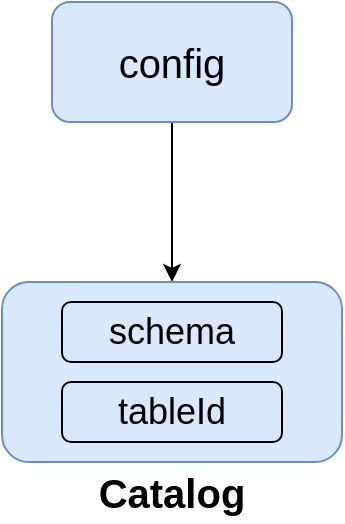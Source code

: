 <mxfile version="21.2.1" type="device" pages="2">
  <diagram id="gF35a53L1GS6SCIksJZA" name="第 1 页">
    <mxGraphModel dx="1416" dy="818" grid="1" gridSize="10" guides="1" tooltips="1" connect="1" arrows="1" fold="1" page="1" pageScale="1" pageWidth="827" pageHeight="1169" math="0" shadow="0">
      <root>
        <mxCell id="0" />
        <mxCell id="1" parent="0" />
        <mxCell id="zOEAQxSs_NhMP4jMem16-3" value="" style="edgeStyle=orthogonalEdgeStyle;rounded=0;orthogonalLoop=1;jettySize=auto;html=1;" edge="1" parent="1" source="zOEAQxSs_NhMP4jMem16-1" target="zOEAQxSs_NhMP4jMem16-2">
          <mxGeometry relative="1" as="geometry" />
        </mxCell>
        <mxCell id="zOEAQxSs_NhMP4jMem16-1" value="&lt;font style=&quot;font-size: 20px;&quot;&gt;config&lt;/font&gt;" style="rounded=1;whiteSpace=wrap;html=1;fillColor=#dae8fc;strokeColor=#6c8ebf;" vertex="1" parent="1">
          <mxGeometry x="294" y="130" width="120" height="60" as="geometry" />
        </mxCell>
        <mxCell id="zOEAQxSs_NhMP4jMem16-2" value="" style="rounded=1;whiteSpace=wrap;html=1;fillColor=#dae8fc;strokeColor=#6c8ebf;" vertex="1" parent="1">
          <mxGeometry x="269" y="270" width="170" height="90" as="geometry" />
        </mxCell>
        <mxCell id="zOEAQxSs_NhMP4jMem16-6" value="&lt;font size=&quot;1&quot; style=&quot;&quot;&gt;&lt;b style=&quot;font-size: 20px;&quot;&gt;Catalog&lt;/b&gt;&lt;/font&gt;" style="text;html=1;strokeColor=none;fillColor=none;align=center;verticalAlign=middle;whiteSpace=wrap;rounded=0;" vertex="1" parent="1">
          <mxGeometry x="324" y="360" width="60" height="30" as="geometry" />
        </mxCell>
        <mxCell id="zOEAQxSs_NhMP4jMem16-7" value="&lt;font style=&quot;font-size: 18px;&quot;&gt;schema&lt;/font&gt;" style="rounded=1;whiteSpace=wrap;html=1;fillColor=none;" vertex="1" parent="1">
          <mxGeometry x="299" y="280" width="110" height="30" as="geometry" />
        </mxCell>
        <mxCell id="zOEAQxSs_NhMP4jMem16-8" value="&lt;font style=&quot;font-size: 18px;&quot;&gt;tableId&lt;/font&gt;" style="rounded=1;whiteSpace=wrap;html=1;fillColor=none;" vertex="1" parent="1">
          <mxGeometry x="299" y="320" width="110" height="30" as="geometry" />
        </mxCell>
      </root>
    </mxGraphModel>
  </diagram>
  <diagram id="mZGKXeeALlql-gLQquFN" name="第 2 页">
    <mxGraphModel dx="778" dy="461" grid="1" gridSize="10" guides="1" tooltips="1" connect="1" arrows="1" fold="1" page="1" pageScale="1" pageWidth="827" pageHeight="1169" math="0" shadow="0">
      <root>
        <mxCell id="0" />
        <mxCell id="1" parent="0" />
        <mxCell id="9BthabiGoJ0dES5FlxiE-3" value="" style="edgeStyle=orthogonalEdgeStyle;rounded=0;orthogonalLoop=1;jettySize=auto;html=1;" edge="1" parent="1" source="9BthabiGoJ0dES5FlxiE-1" target="9BthabiGoJ0dES5FlxiE-2">
          <mxGeometry relative="1" as="geometry" />
        </mxCell>
        <mxCell id="9BthabiGoJ0dES5FlxiE-1" value="&lt;font style=&quot;font-size: 20px;&quot;&gt;seatunnel-web&lt;/font&gt;" style="rounded=1;whiteSpace=wrap;html=1;fillColor=#ffcc99;strokeColor=#36393d;fontSize=20;" vertex="1" parent="1">
          <mxGeometry x="130" y="200" width="150" height="60" as="geometry" />
        </mxCell>
        <mxCell id="9BthabiGoJ0dES5FlxiE-2" value="&lt;font style=&quot;font-size: 20px;&quot;&gt;seatunnel-engine&lt;/font&gt;" style="rounded=1;whiteSpace=wrap;html=1;fillColor=#ffcc99;strokeColor=#36393d;fontSize=20;" vertex="1" parent="1">
          <mxGeometry x="480" y="200" width="170" height="60" as="geometry" />
        </mxCell>
        <mxCell id="9BthabiGoJ0dES5FlxiE-4" value="&lt;font style=&quot;font-size: 16px;&quot;&gt;client&lt;/font&gt;" style="text;html=1;strokeColor=none;fillColor=none;align=center;verticalAlign=middle;whiteSpace=wrap;rounded=0;" vertex="1" parent="1">
          <mxGeometry x="175" y="170" width="60" height="30" as="geometry" />
        </mxCell>
        <mxCell id="9BthabiGoJ0dES5FlxiE-5" value="server" style="text;html=1;strokeColor=none;fillColor=none;align=center;verticalAlign=middle;whiteSpace=wrap;rounded=0;fontSize=16;" vertex="1" parent="1">
          <mxGeometry x="535" y="170" width="60" height="30" as="geometry" />
        </mxCell>
        <mxCell id="9BthabiGoJ0dES5FlxiE-6" value="List" style="swimlane;fontStyle=0;childLayout=stackLayout;horizontal=1;startSize=30;horizontalStack=0;resizeParent=1;resizeParentMax=0;resizeLast=0;collapsible=1;marginBottom=0;whiteSpace=wrap;html=1;" vertex="1" parent="1">
          <mxGeometry x="140" y="280" width="140" height="120" as="geometry" />
        </mxCell>
        <mxCell id="9BthabiGoJ0dES5FlxiE-7" value="Item 1" style="text;strokeColor=none;fillColor=none;align=left;verticalAlign=middle;spacingLeft=4;spacingRight=4;overflow=hidden;points=[[0,0.5],[1,0.5]];portConstraint=eastwest;rotatable=0;whiteSpace=wrap;html=1;" vertex="1" parent="9BthabiGoJ0dES5FlxiE-6">
          <mxGeometry y="30" width="140" height="30" as="geometry" />
        </mxCell>
        <mxCell id="9BthabiGoJ0dES5FlxiE-8" value="Item 2" style="text;strokeColor=none;fillColor=none;align=left;verticalAlign=middle;spacingLeft=4;spacingRight=4;overflow=hidden;points=[[0,0.5],[1,0.5]];portConstraint=eastwest;rotatable=0;whiteSpace=wrap;html=1;" vertex="1" parent="9BthabiGoJ0dES5FlxiE-6">
          <mxGeometry y="60" width="140" height="30" as="geometry" />
        </mxCell>
        <mxCell id="9BthabiGoJ0dES5FlxiE-9" value="Item 3" style="text;strokeColor=none;fillColor=none;align=left;verticalAlign=middle;spacingLeft=4;spacingRight=4;overflow=hidden;points=[[0,0.5],[1,0.5]];portConstraint=eastwest;rotatable=0;whiteSpace=wrap;html=1;" vertex="1" parent="9BthabiGoJ0dES5FlxiE-6">
          <mxGeometry y="90" width="140" height="30" as="geometry" />
        </mxCell>
        <mxCell id="9BthabiGoJ0dES5FlxiE-10" value="hazelcast" style="text;html=1;strokeColor=none;fillColor=none;align=center;verticalAlign=middle;whiteSpace=wrap;rounded=0;" vertex="1" parent="1">
          <mxGeometry x="360" y="180" width="60" height="30" as="geometry" />
        </mxCell>
      </root>
    </mxGraphModel>
  </diagram>
</mxfile>
